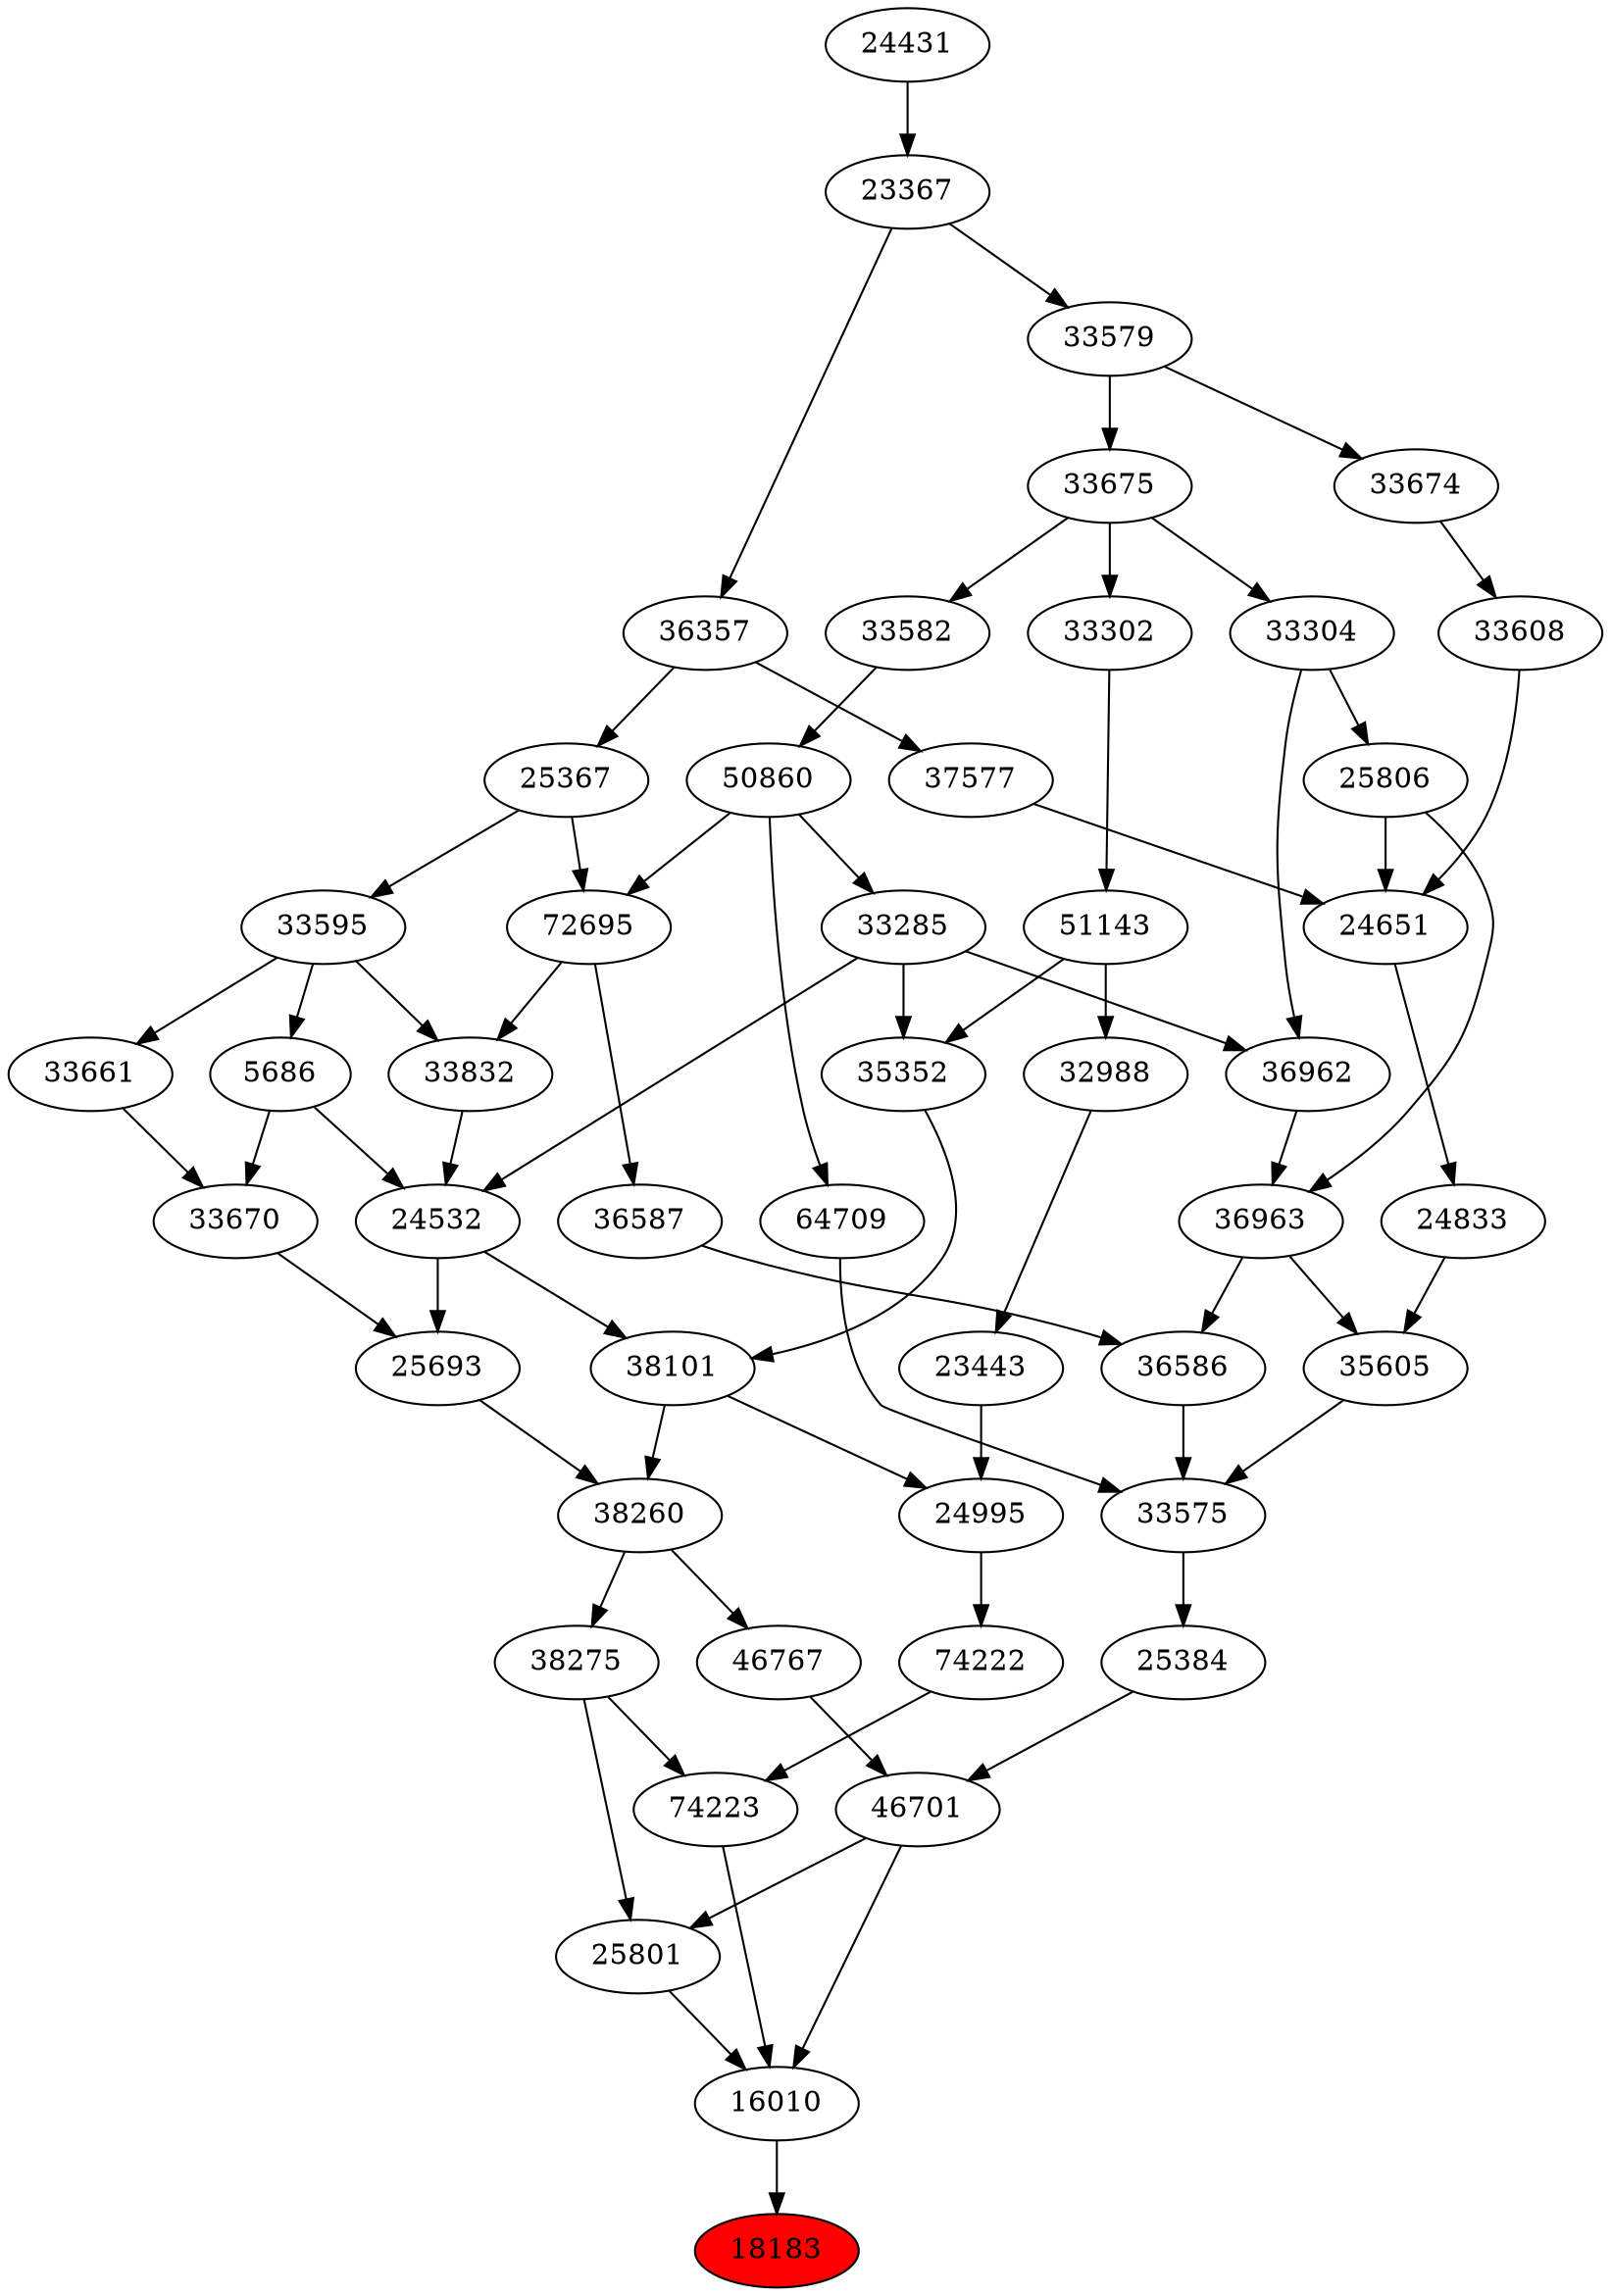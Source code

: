 strict digraph{ 
18183 [label="18183" fillcolor=red style=filled]
16010 -> 18183
16010 [label="16010"]
46701 -> 16010
74223 -> 16010
25801 -> 16010
46701 [label="46701"]
25384 -> 46701
46767 -> 46701
74223 [label="74223"]
38275 -> 74223
74222 -> 74223
25801 [label="25801"]
38275 -> 25801
46701 -> 25801
25384 [label="25384"]
33575 -> 25384
46767 [label="46767"]
38260 -> 46767
38275 [label="38275"]
38260 -> 38275
74222 [label="74222"]
24995 -> 74222
33575 [label="33575"]
36586 -> 33575
35605 -> 33575
64709 -> 33575
38260 [label="38260"]
38101 -> 38260
25693 -> 38260
24995 [label="24995"]
23443 -> 24995
38101 -> 24995
36586 [label="36586"]
36587 -> 36586
36963 -> 36586
35605 [label="35605"]
24833 -> 35605
36963 -> 35605
64709 [label="64709"]
50860 -> 64709
38101 [label="38101"]
24532 -> 38101
35352 -> 38101
25693 [label="25693"]
24532 -> 25693
33670 -> 25693
23443 [label="23443"]
32988 -> 23443
36587 [label="36587"]
72695 -> 36587
36963 [label="36963"]
36962 -> 36963
25806 -> 36963
24833 [label="24833"]
24651 -> 24833
50860 [label="50860"]
33582 -> 50860
24532 [label="24532"]
33285 -> 24532
5686 -> 24532
33832 -> 24532
35352 [label="35352"]
33285 -> 35352
51143 -> 35352
33670 [label="33670"]
5686 -> 33670
33661 -> 33670
32988 [label="32988"]
51143 -> 32988
72695 [label="72695"]
50860 -> 72695
25367 -> 72695
36962 [label="36962"]
33285 -> 36962
33304 -> 36962
25806 [label="25806"]
33304 -> 25806
24651 [label="24651"]
25806 -> 24651
33608 -> 24651
37577 -> 24651
33582 [label="33582"]
33675 -> 33582
33285 [label="33285"]
50860 -> 33285
5686 [label="5686"]
33595 -> 5686
33832 [label="33832"]
72695 -> 33832
33595 -> 33832
51143 [label="51143"]
33302 -> 51143
33661 [label="33661"]
33595 -> 33661
25367 [label="25367"]
36357 -> 25367
33304 [label="33304"]
33675 -> 33304
33608 [label="33608"]
33674 -> 33608
37577 [label="37577"]
36357 -> 37577
33675 [label="33675"]
33579 -> 33675
33595 [label="33595"]
25367 -> 33595
33302 [label="33302"]
33675 -> 33302
36357 [label="36357"]
23367 -> 36357
33674 [label="33674"]
33579 -> 33674
33579 [label="33579"]
23367 -> 33579
23367 [label="23367"]
24431 -> 23367
24431 [label="24431"]
}